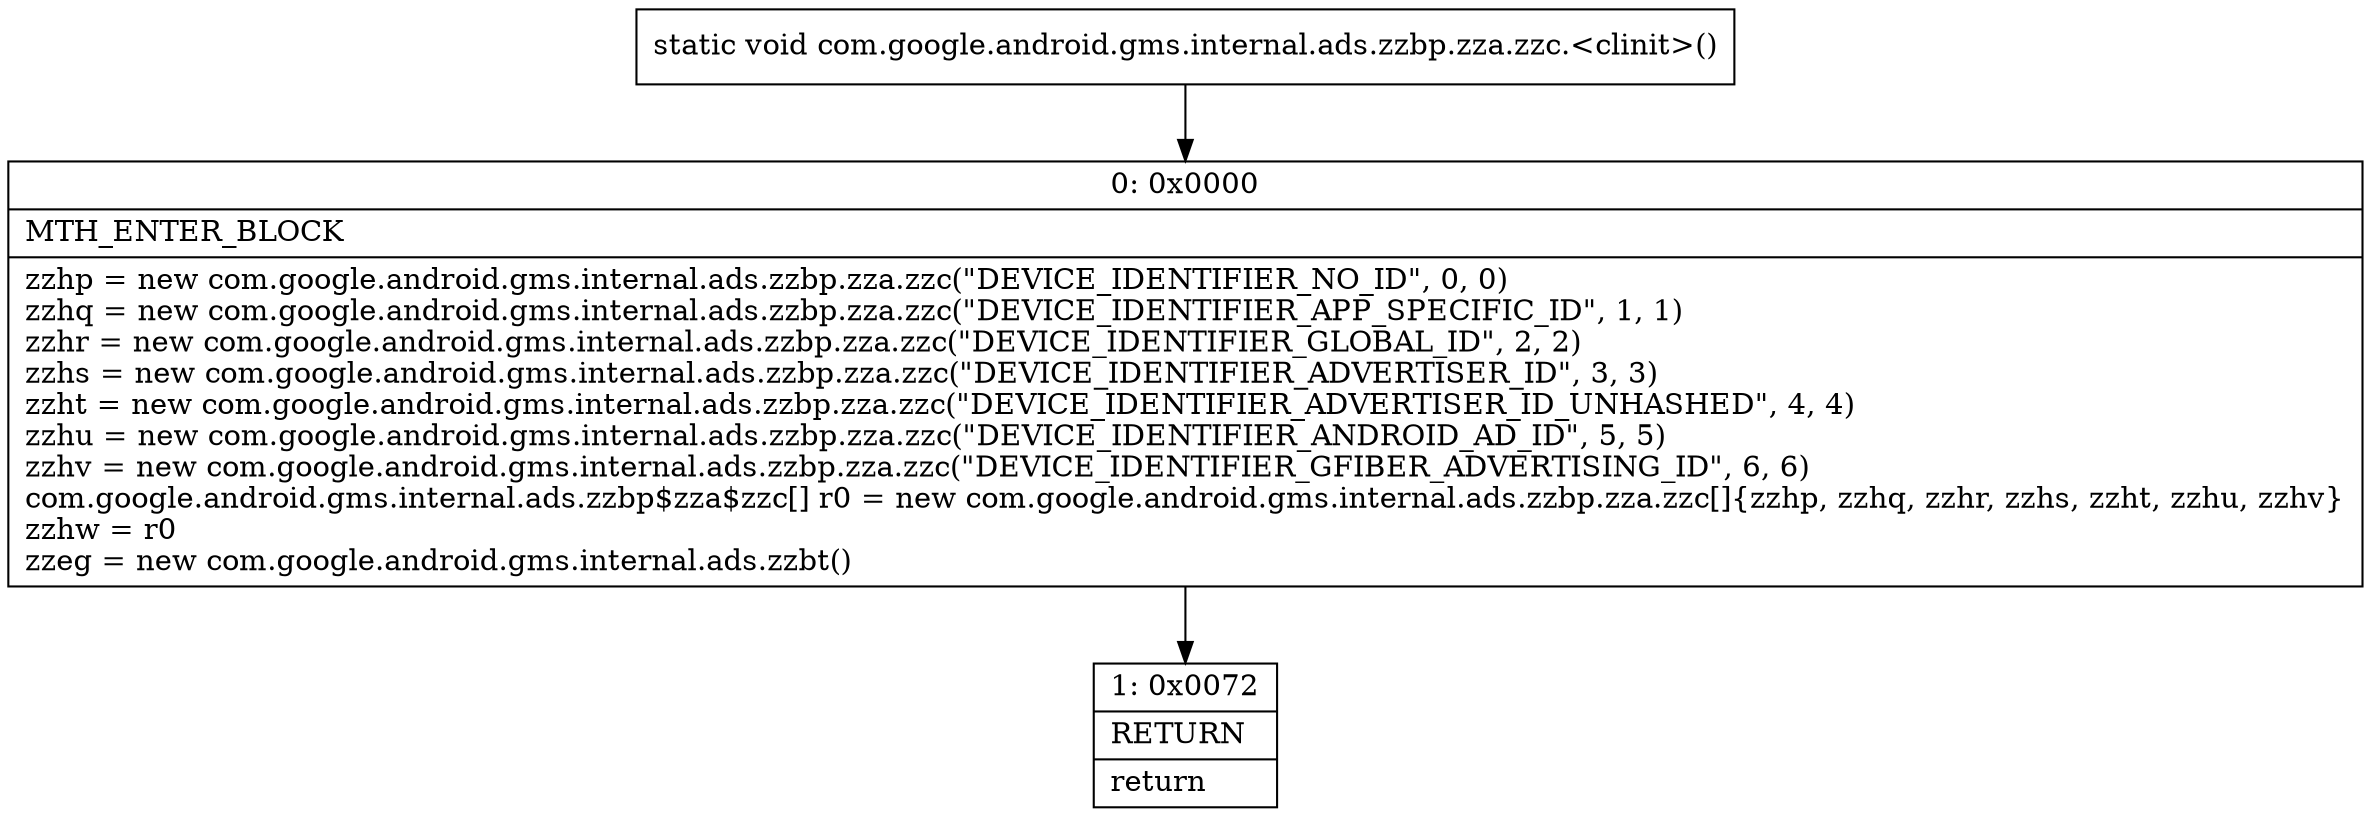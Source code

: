 digraph "CFG forcom.google.android.gms.internal.ads.zzbp.zza.zzc.\<clinit\>()V" {
Node_0 [shape=record,label="{0\:\ 0x0000|MTH_ENTER_BLOCK\l|zzhp = new com.google.android.gms.internal.ads.zzbp.zza.zzc(\"DEVICE_IDENTIFIER_NO_ID\", 0, 0)\lzzhq = new com.google.android.gms.internal.ads.zzbp.zza.zzc(\"DEVICE_IDENTIFIER_APP_SPECIFIC_ID\", 1, 1)\lzzhr = new com.google.android.gms.internal.ads.zzbp.zza.zzc(\"DEVICE_IDENTIFIER_GLOBAL_ID\", 2, 2)\lzzhs = new com.google.android.gms.internal.ads.zzbp.zza.zzc(\"DEVICE_IDENTIFIER_ADVERTISER_ID\", 3, 3)\lzzht = new com.google.android.gms.internal.ads.zzbp.zza.zzc(\"DEVICE_IDENTIFIER_ADVERTISER_ID_UNHASHED\", 4, 4)\lzzhu = new com.google.android.gms.internal.ads.zzbp.zza.zzc(\"DEVICE_IDENTIFIER_ANDROID_AD_ID\", 5, 5)\lzzhv = new com.google.android.gms.internal.ads.zzbp.zza.zzc(\"DEVICE_IDENTIFIER_GFIBER_ADVERTISING_ID\", 6, 6)\lcom.google.android.gms.internal.ads.zzbp$zza$zzc[] r0 = new com.google.android.gms.internal.ads.zzbp.zza.zzc[]\{zzhp, zzhq, zzhr, zzhs, zzht, zzhu, zzhv\}\lzzhw = r0\lzzeg = new com.google.android.gms.internal.ads.zzbt()\l}"];
Node_1 [shape=record,label="{1\:\ 0x0072|RETURN\l|return\l}"];
MethodNode[shape=record,label="{static void com.google.android.gms.internal.ads.zzbp.zza.zzc.\<clinit\>() }"];
MethodNode -> Node_0;
Node_0 -> Node_1;
}

